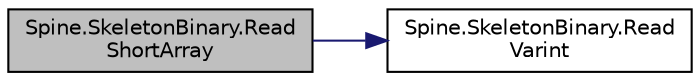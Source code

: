 digraph "Spine.SkeletonBinary.ReadShortArray"
{
 // LATEX_PDF_SIZE
  edge [fontname="Helvetica",fontsize="10",labelfontname="Helvetica",labelfontsize="10"];
  node [fontname="Helvetica",fontsize="10",shape=record];
  rankdir="LR";
  Node1 [label="Spine.SkeletonBinary.Read\lShortArray",height=0.2,width=0.4,color="black", fillcolor="grey75", style="filled", fontcolor="black",tooltip=" "];
  Node1 -> Node2 [color="midnightblue",fontsize="10",style="solid",fontname="Helvetica"];
  Node2 [label="Spine.SkeletonBinary.Read\lVarint",height=0.2,width=0.4,color="black", fillcolor="white", style="filled",URL="$class_spine_1_1_skeleton_binary.html#a416307e9af6f3b22570f7b51e2673271",tooltip=" "];
}
